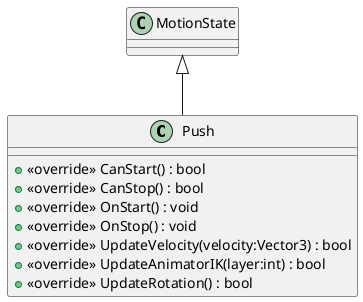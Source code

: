 @startuml
class Push {
    + <<override>> CanStart() : bool
    + <<override>> CanStop() : bool
    + <<override>> OnStart() : void
    + <<override>> OnStop() : void
    + <<override>> UpdateVelocity(velocity:Vector3) : bool
    + <<override>> UpdateAnimatorIK(layer:int) : bool
    + <<override>> UpdateRotation() : bool
}
MotionState <|-- Push
@enduml
